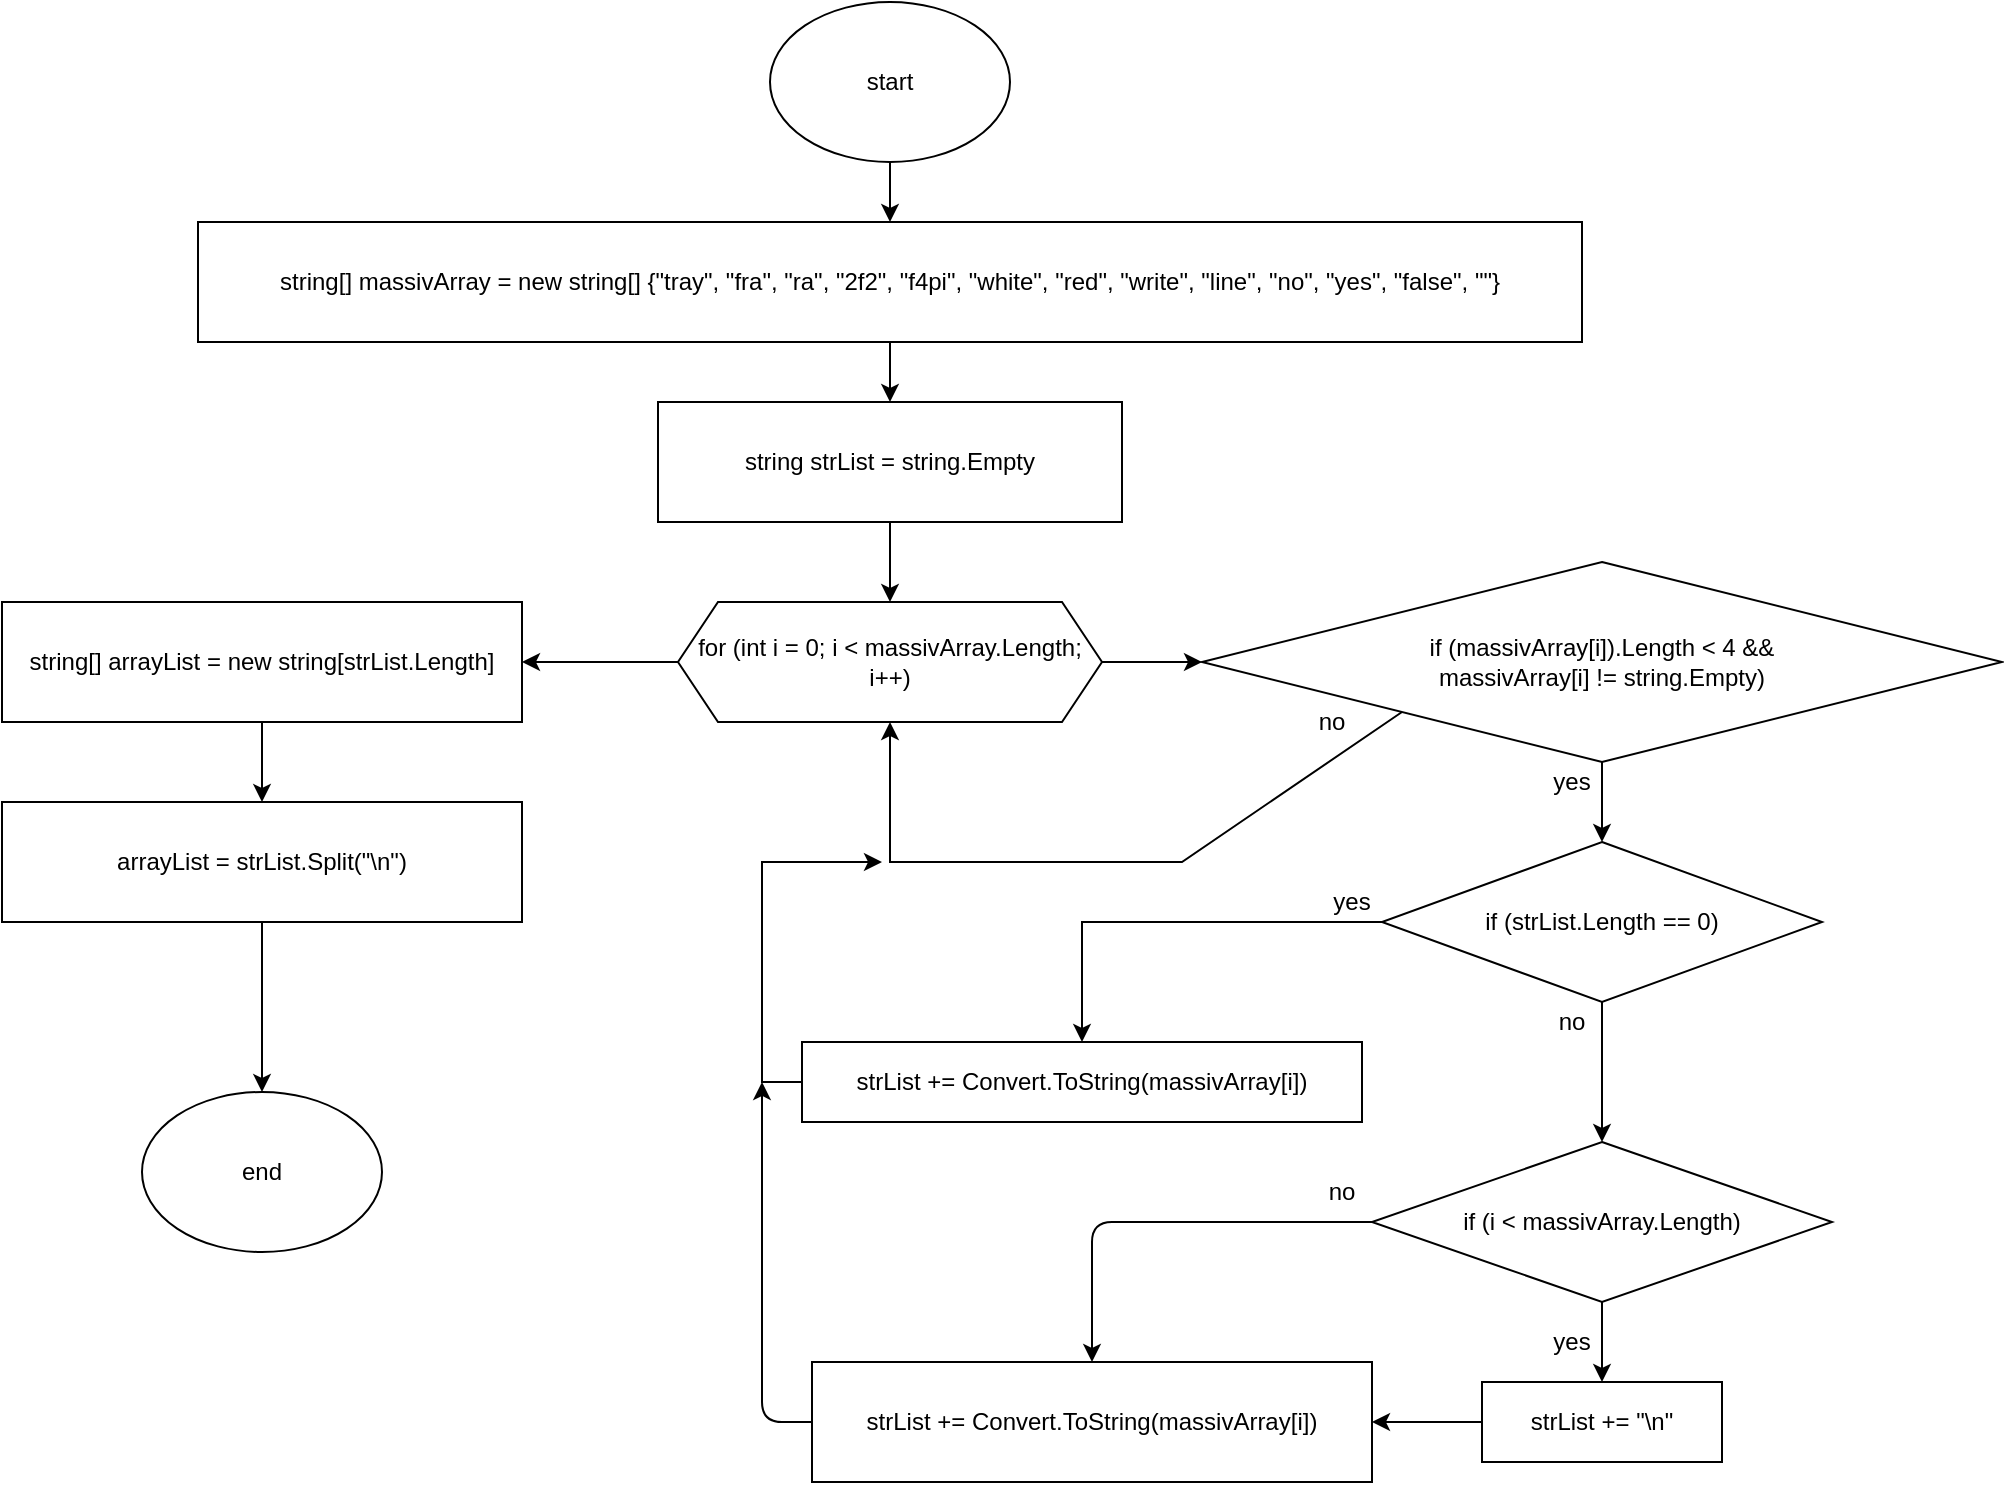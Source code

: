 <mxfile>
    <diagram id="Cy52_tADoHWH22nERLmo" name="Страница 1">
        <mxGraphModel dx="1647" dy="301" grid="1" gridSize="10" guides="1" tooltips="1" connect="1" arrows="1" fold="1" page="1" pageScale="1" pageWidth="827" pageHeight="1169" math="0" shadow="0">
            <root>
                <mxCell id="0"/>
                <mxCell id="1" parent="0"/>
                <mxCell id="Jri36QDcI_vcwKJ8ToHN-4" value="" style="edgeStyle=orthogonalEdgeStyle;rounded=0;orthogonalLoop=1;jettySize=auto;html=1;" parent="1" source="Jri36QDcI_vcwKJ8ToHN-1" target="Jri36QDcI_vcwKJ8ToHN-3" edge="1">
                    <mxGeometry relative="1" as="geometry"/>
                </mxCell>
                <mxCell id="Jri36QDcI_vcwKJ8ToHN-1" value="start" style="ellipse;whiteSpace=wrap;html=1;" parent="1" vertex="1">
                    <mxGeometry x="354" width="120" height="80" as="geometry"/>
                </mxCell>
                <mxCell id="Jri36QDcI_vcwKJ8ToHN-11" value="" style="edgeStyle=orthogonalEdgeStyle;rounded=0;orthogonalLoop=1;jettySize=auto;html=1;" parent="1" source="Jri36QDcI_vcwKJ8ToHN-3" target="Jri36QDcI_vcwKJ8ToHN-10" edge="1">
                    <mxGeometry relative="1" as="geometry"/>
                </mxCell>
                <mxCell id="Jri36QDcI_vcwKJ8ToHN-3" value="string[] massivArray = new string[] {&quot;tray&quot;, &quot;fra&quot;, &quot;ra&quot;, &quot;2f2&quot;, &quot;f4pi&quot;, &quot;white&quot;, &quot;red&quot;, &quot;write&quot;, &quot;line&quot;, &quot;no&quot;, &quot;yes&quot;, &quot;false&quot;, &quot;&quot;}" style="rounded=0;whiteSpace=wrap;html=1;" parent="1" vertex="1">
                    <mxGeometry x="68" y="110" width="692" height="60" as="geometry"/>
                </mxCell>
                <mxCell id="Jri36QDcI_vcwKJ8ToHN-9" value="" style="edgeStyle=orthogonalEdgeStyle;rounded=0;orthogonalLoop=1;jettySize=auto;html=1;" parent="1" source="Jri36QDcI_vcwKJ8ToHN-7" target="Jri36QDcI_vcwKJ8ToHN-8" edge="1">
                    <mxGeometry relative="1" as="geometry"/>
                </mxCell>
                <mxCell id="Jri36QDcI_vcwKJ8ToHN-31" value="" style="edgeStyle=orthogonalEdgeStyle;rounded=0;orthogonalLoop=1;jettySize=auto;html=1;" parent="1" source="Jri36QDcI_vcwKJ8ToHN-7" target="Jri36QDcI_vcwKJ8ToHN-30" edge="1">
                    <mxGeometry relative="1" as="geometry"/>
                </mxCell>
                <mxCell id="Jri36QDcI_vcwKJ8ToHN-7" value="for (int i = 0; i &amp;lt; massivArray.Length; i++)" style="shape=hexagon;perimeter=hexagonPerimeter2;whiteSpace=wrap;html=1;fixedSize=1;" parent="1" vertex="1">
                    <mxGeometry x="308" y="300" width="212" height="60" as="geometry"/>
                </mxCell>
                <mxCell id="Jri36QDcI_vcwKJ8ToHN-14" value="" style="edgeStyle=orthogonalEdgeStyle;rounded=0;orthogonalLoop=1;jettySize=auto;html=1;" parent="1" source="Jri36QDcI_vcwKJ8ToHN-8" target="Jri36QDcI_vcwKJ8ToHN-19" edge="1">
                    <mxGeometry relative="1" as="geometry">
                        <mxPoint x="770" y="450" as="targetPoint"/>
                    </mxGeometry>
                </mxCell>
                <mxCell id="Jri36QDcI_vcwKJ8ToHN-8" value="if (&lt;span&gt;massivArray[i]).Length &amp;lt; 4 &amp;amp;&amp;amp;&lt;br&gt;&lt;/span&gt;&lt;span&gt;massivArray[i] != string.Empty&lt;/span&gt;)" style="rhombus;whiteSpace=wrap;html=1;" parent="1" vertex="1">
                    <mxGeometry x="570" y="280" width="400" height="100" as="geometry"/>
                </mxCell>
                <mxCell id="Jri36QDcI_vcwKJ8ToHN-12" value="" style="edgeStyle=orthogonalEdgeStyle;rounded=0;orthogonalLoop=1;jettySize=auto;html=1;" parent="1" source="Jri36QDcI_vcwKJ8ToHN-10" target="Jri36QDcI_vcwKJ8ToHN-7" edge="1">
                    <mxGeometry relative="1" as="geometry"/>
                </mxCell>
                <mxCell id="Jri36QDcI_vcwKJ8ToHN-10" value="string strList = string.Empty" style="rounded=0;whiteSpace=wrap;html=1;" parent="1" vertex="1">
                    <mxGeometry x="298" y="200" width="232" height="60" as="geometry"/>
                </mxCell>
                <mxCell id="7" value="" style="edgeStyle=none;html=1;" edge="1" parent="1" source="Jri36QDcI_vcwKJ8ToHN-13" target="6">
                    <mxGeometry relative="1" as="geometry"/>
                </mxCell>
                <mxCell id="Jri36QDcI_vcwKJ8ToHN-13" value="strList += &quot;\n&quot;" style="whiteSpace=wrap;html=1;" parent="1" vertex="1">
                    <mxGeometry x="710" y="690" width="120" height="40" as="geometry"/>
                </mxCell>
                <mxCell id="Jri36QDcI_vcwKJ8ToHN-15" value="yes" style="text;html=1;strokeColor=none;fillColor=none;align=center;verticalAlign=middle;whiteSpace=wrap;rounded=0;" parent="1" vertex="1">
                    <mxGeometry x="740" y="380" width="30" height="20" as="geometry"/>
                </mxCell>
                <mxCell id="Jri36QDcI_vcwKJ8ToHN-16" value="" style="endArrow=classic;html=1;rounded=0;exitX=0;exitY=1;exitDx=0;exitDy=0;entryX=0.5;entryY=1;entryDx=0;entryDy=0;" parent="1" source="Jri36QDcI_vcwKJ8ToHN-8" target="Jri36QDcI_vcwKJ8ToHN-7" edge="1">
                    <mxGeometry width="50" height="50" relative="1" as="geometry">
                        <mxPoint x="500" y="280" as="sourcePoint"/>
                        <mxPoint x="550" y="230" as="targetPoint"/>
                        <Array as="points">
                            <mxPoint x="560" y="430"/>
                            <mxPoint x="414" y="430"/>
                        </Array>
                    </mxGeometry>
                </mxCell>
                <mxCell id="Jri36QDcI_vcwKJ8ToHN-17" value="no" style="text;html=1;strokeColor=none;fillColor=none;align=center;verticalAlign=middle;whiteSpace=wrap;rounded=0;" parent="1" vertex="1">
                    <mxGeometry x="620" y="350" width="30" height="20" as="geometry"/>
                </mxCell>
                <mxCell id="Jri36QDcI_vcwKJ8ToHN-22" value="" style="edgeStyle=orthogonalEdgeStyle;rounded=0;orthogonalLoop=1;jettySize=auto;html=1;" parent="1" source="Jri36QDcI_vcwKJ8ToHN-19" target="Jri36QDcI_vcwKJ8ToHN-23" edge="1">
                    <mxGeometry relative="1" as="geometry">
                        <mxPoint x="920" y="460" as="targetPoint"/>
                    </mxGeometry>
                </mxCell>
                <mxCell id="Jri36QDcI_vcwKJ8ToHN-19" value="if (strList.Length == 0)" style="rhombus;whiteSpace=wrap;html=1;" parent="1" vertex="1">
                    <mxGeometry x="660" y="420" width="220" height="80" as="geometry"/>
                </mxCell>
                <mxCell id="Jri36QDcI_vcwKJ8ToHN-23" value="strList += Convert.ToString(massivArray[i])" style="rounded=0;whiteSpace=wrap;html=1;" parent="1" vertex="1">
                    <mxGeometry x="370" y="520" width="280" height="40" as="geometry"/>
                </mxCell>
                <mxCell id="Jri36QDcI_vcwKJ8ToHN-26" value="no" style="text;html=1;strokeColor=none;fillColor=none;align=center;verticalAlign=middle;whiteSpace=wrap;rounded=0;" parent="1" vertex="1">
                    <mxGeometry x="740" y="500" width="30" height="20" as="geometry"/>
                </mxCell>
                <mxCell id="Jri36QDcI_vcwKJ8ToHN-27" value="yes" style="text;html=1;strokeColor=none;fillColor=none;align=center;verticalAlign=middle;whiteSpace=wrap;rounded=0;" parent="1" vertex="1">
                    <mxGeometry x="630" y="440" width="30" height="20" as="geometry"/>
                </mxCell>
                <mxCell id="Jri36QDcI_vcwKJ8ToHN-29" value="" style="endArrow=classic;html=1;rounded=0;exitX=0;exitY=0.5;exitDx=0;exitDy=0;" parent="1" source="Jri36QDcI_vcwKJ8ToHN-23" edge="1">
                    <mxGeometry width="50" height="50" relative="1" as="geometry">
                        <mxPoint x="360" y="540" as="sourcePoint"/>
                        <mxPoint x="410" y="430" as="targetPoint"/>
                        <Array as="points">
                            <mxPoint x="350" y="540"/>
                            <mxPoint x="350" y="430"/>
                        </Array>
                    </mxGeometry>
                </mxCell>
                <mxCell id="Jri36QDcI_vcwKJ8ToHN-33" value="" style="edgeStyle=orthogonalEdgeStyle;rounded=0;orthogonalLoop=1;jettySize=auto;html=1;" parent="1" source="Jri36QDcI_vcwKJ8ToHN-30" target="Jri36QDcI_vcwKJ8ToHN-32" edge="1">
                    <mxGeometry relative="1" as="geometry"/>
                </mxCell>
                <mxCell id="Jri36QDcI_vcwKJ8ToHN-30" value="string[] arrayList = new string[strList.Length]" style="rounded=0;whiteSpace=wrap;html=1;" parent="1" vertex="1">
                    <mxGeometry x="-30" y="300" width="260" height="60" as="geometry"/>
                </mxCell>
                <mxCell id="Jri36QDcI_vcwKJ8ToHN-35" value="" style="edgeStyle=orthogonalEdgeStyle;rounded=0;orthogonalLoop=1;jettySize=auto;html=1;" parent="1" source="Jri36QDcI_vcwKJ8ToHN-32" target="Jri36QDcI_vcwKJ8ToHN-34" edge="1">
                    <mxGeometry relative="1" as="geometry"/>
                </mxCell>
                <mxCell id="Jri36QDcI_vcwKJ8ToHN-32" value="arrayList = strList.Split(&quot;\n&quot;)" style="whiteSpace=wrap;html=1;rounded=0;" parent="1" vertex="1">
                    <mxGeometry x="-30" y="400" width="260" height="60" as="geometry"/>
                </mxCell>
                <mxCell id="Jri36QDcI_vcwKJ8ToHN-34" value="end" style="ellipse;whiteSpace=wrap;html=1;" parent="1" vertex="1">
                    <mxGeometry x="40" y="545" width="120" height="80" as="geometry"/>
                </mxCell>
                <mxCell id="5" value="" style="edgeStyle=none;html=1;" edge="1" parent="1" source="2" target="Jri36QDcI_vcwKJ8ToHN-13">
                    <mxGeometry relative="1" as="geometry"/>
                </mxCell>
                <mxCell id="2" value="if (i &amp;lt; massivArray.Length)" style="rhombus;whiteSpace=wrap;html=1;" vertex="1" parent="1">
                    <mxGeometry x="655" y="570" width="230" height="80" as="geometry"/>
                </mxCell>
                <mxCell id="4" value="" style="endArrow=classic;html=1;exitX=0.5;exitY=1;exitDx=0;exitDy=0;entryX=0.5;entryY=0;entryDx=0;entryDy=0;" edge="1" parent="1" source="Jri36QDcI_vcwKJ8ToHN-19" target="2">
                    <mxGeometry width="50" height="50" relative="1" as="geometry">
                        <mxPoint x="780" y="620" as="sourcePoint"/>
                        <mxPoint x="830" y="570" as="targetPoint"/>
                    </mxGeometry>
                </mxCell>
                <mxCell id="6" value="strList += Convert.ToString(massivArray[i])" style="rounded=0;whiteSpace=wrap;html=1;" vertex="1" parent="1">
                    <mxGeometry x="375" y="680" width="280" height="60" as="geometry"/>
                </mxCell>
                <mxCell id="8" value="yes" style="text;html=1;strokeColor=none;fillColor=none;align=center;verticalAlign=middle;whiteSpace=wrap;rounded=0;" vertex="1" parent="1">
                    <mxGeometry x="740" y="660" width="30" height="20" as="geometry"/>
                </mxCell>
                <mxCell id="9" value="no" style="text;html=1;strokeColor=none;fillColor=none;align=center;verticalAlign=middle;whiteSpace=wrap;rounded=0;" vertex="1" parent="1">
                    <mxGeometry x="625" y="585" width="30" height="20" as="geometry"/>
                </mxCell>
                <mxCell id="10" value="" style="endArrow=classic;html=1;exitX=0;exitY=0.5;exitDx=0;exitDy=0;" edge="1" parent="1" source="6">
                    <mxGeometry width="50" height="50" relative="1" as="geometry">
                        <mxPoint x="560" y="650" as="sourcePoint"/>
                        <mxPoint x="350" y="540" as="targetPoint"/>
                        <Array as="points">
                            <mxPoint x="350" y="710"/>
                        </Array>
                    </mxGeometry>
                </mxCell>
                <mxCell id="13" value="" style="endArrow=classic;html=1;entryX=0.5;entryY=0;entryDx=0;entryDy=0;exitX=0;exitY=0.5;exitDx=0;exitDy=0;strokeWidth=1;jumpSize=6;" edge="1" parent="1" source="2" target="6">
                    <mxGeometry width="50" height="50" relative="1" as="geometry">
                        <mxPoint x="560" y="660" as="sourcePoint"/>
                        <mxPoint x="610" y="610" as="targetPoint"/>
                        <Array as="points">
                            <mxPoint x="515" y="610"/>
                        </Array>
                    </mxGeometry>
                </mxCell>
            </root>
        </mxGraphModel>
    </diagram>
</mxfile>
